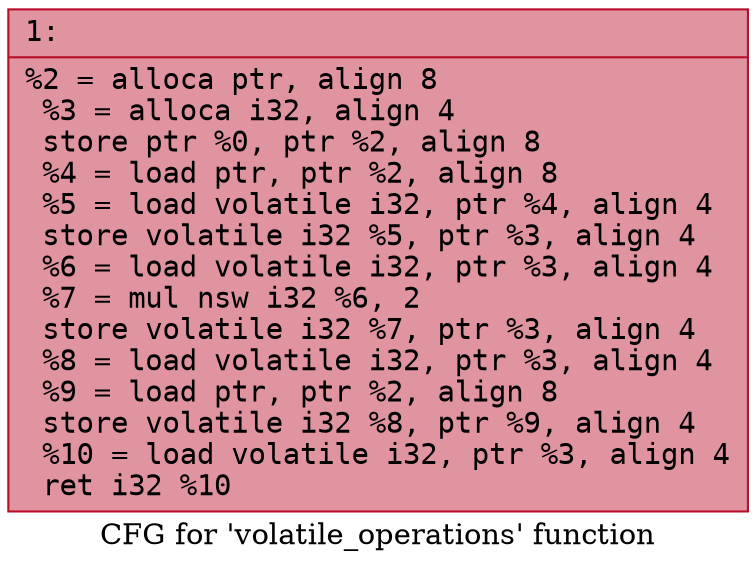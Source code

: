 digraph "CFG for 'volatile_operations' function" {
	label="CFG for 'volatile_operations' function";

	Node0x606822d5d8c0 [shape=record,color="#b70d28ff", style=filled, fillcolor="#b70d2870" fontname="Courier",label="{1:\l|  %2 = alloca ptr, align 8\l  %3 = alloca i32, align 4\l  store ptr %0, ptr %2, align 8\l  %4 = load ptr, ptr %2, align 8\l  %5 = load volatile i32, ptr %4, align 4\l  store volatile i32 %5, ptr %3, align 4\l  %6 = load volatile i32, ptr %3, align 4\l  %7 = mul nsw i32 %6, 2\l  store volatile i32 %7, ptr %3, align 4\l  %8 = load volatile i32, ptr %3, align 4\l  %9 = load ptr, ptr %2, align 8\l  store volatile i32 %8, ptr %9, align 4\l  %10 = load volatile i32, ptr %3, align 4\l  ret i32 %10\l}"];
}
